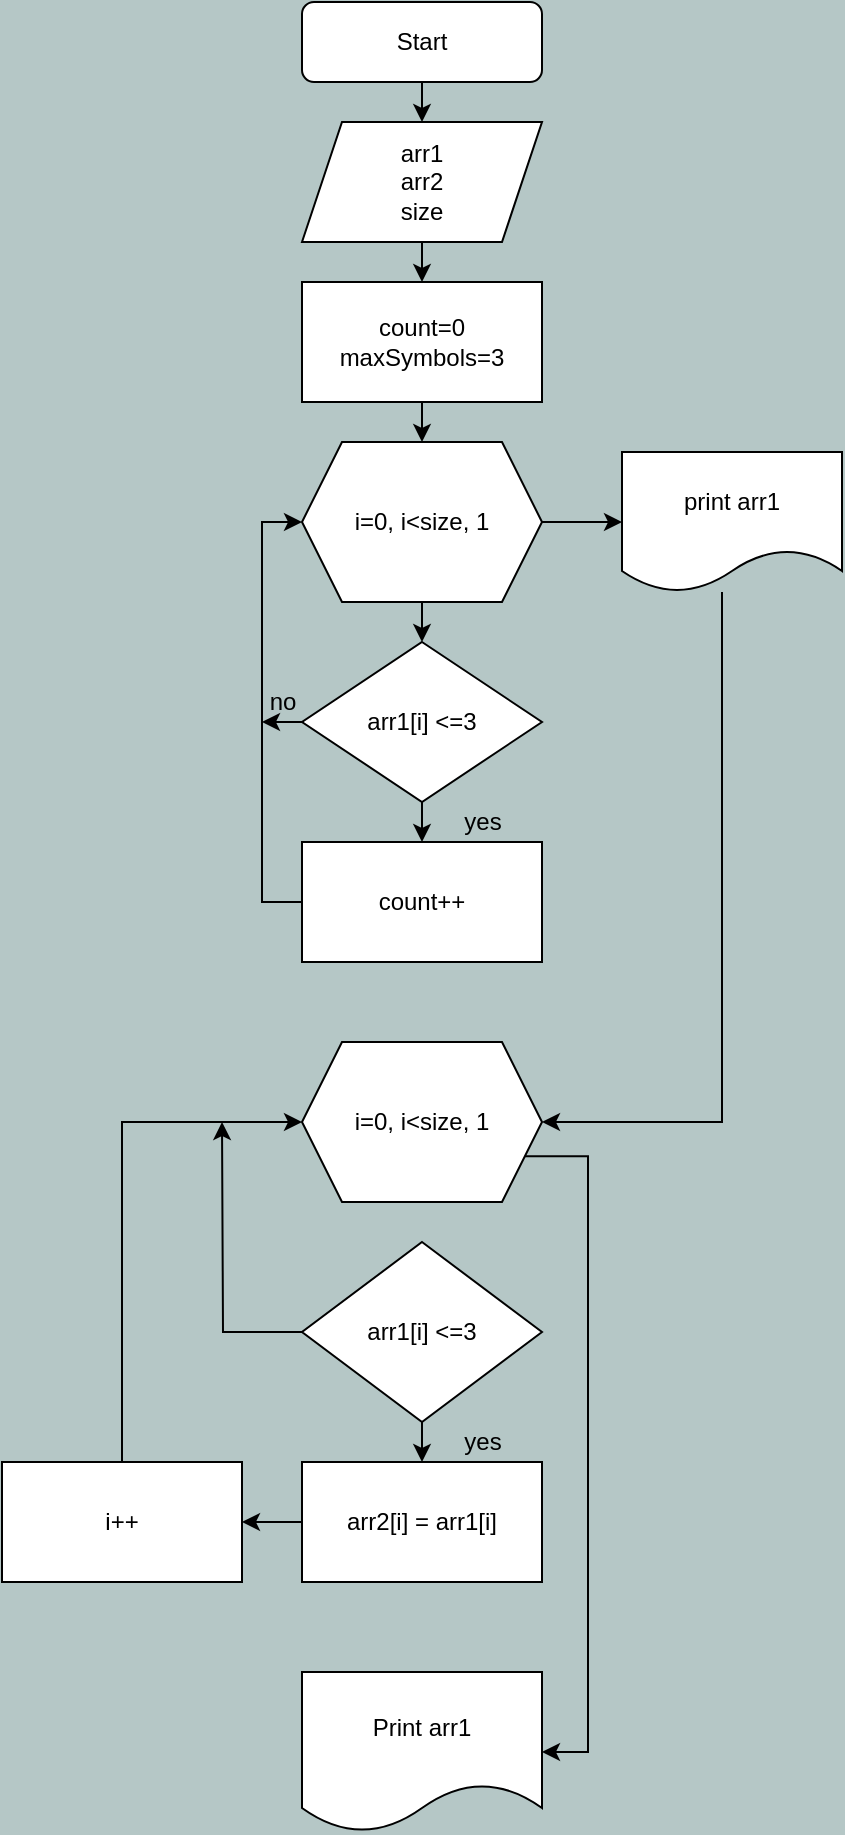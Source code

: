 <mxfile version="20.3.2" type="github"><diagram id="C5RBs43oDa-KdzZeNtuy" name="Page-1"><mxGraphModel dx="992" dy="569" grid="0" gridSize="10" guides="1" tooltips="1" connect="1" arrows="1" fold="1" page="1" pageScale="1" pageWidth="827" pageHeight="1169" background="#B5C7C6" math="0" shadow="0"><root><mxCell id="WIyWlLk6GJQsqaUBKTNV-0"/><mxCell id="WIyWlLk6GJQsqaUBKTNV-1" parent="WIyWlLk6GJQsqaUBKTNV-0"/><mxCell id="8BwjuBjyk4wybFLgOD5N-9" style="edgeStyle=orthogonalEdgeStyle;rounded=0;orthogonalLoop=1;jettySize=auto;html=1;exitX=0.5;exitY=1;exitDx=0;exitDy=0;entryX=0.5;entryY=0;entryDx=0;entryDy=0;" edge="1" parent="WIyWlLk6GJQsqaUBKTNV-1" source="WIyWlLk6GJQsqaUBKTNV-3" target="8BwjuBjyk4wybFLgOD5N-0"><mxGeometry relative="1" as="geometry"/></mxCell><mxCell id="WIyWlLk6GJQsqaUBKTNV-3" value="Start" style="rounded=1;whiteSpace=wrap;html=1;fontSize=12;glass=0;strokeWidth=1;shadow=0;" parent="WIyWlLk6GJQsqaUBKTNV-1" vertex="1"><mxGeometry x="160" y="80" width="120" height="40" as="geometry"/></mxCell><mxCell id="8BwjuBjyk4wybFLgOD5N-10" style="edgeStyle=orthogonalEdgeStyle;rounded=0;orthogonalLoop=1;jettySize=auto;html=1;exitX=0.5;exitY=1;exitDx=0;exitDy=0;entryX=0.5;entryY=0;entryDx=0;entryDy=0;" edge="1" parent="WIyWlLk6GJQsqaUBKTNV-1" source="8BwjuBjyk4wybFLgOD5N-0" target="8BwjuBjyk4wybFLgOD5N-1"><mxGeometry relative="1" as="geometry"/></mxCell><mxCell id="8BwjuBjyk4wybFLgOD5N-0" value="arr1&lt;br&gt;arr2&lt;br&gt;size" style="shape=parallelogram;perimeter=parallelogramPerimeter;whiteSpace=wrap;html=1;fixedSize=1;" vertex="1" parent="WIyWlLk6GJQsqaUBKTNV-1"><mxGeometry x="160" y="140" width="120" height="60" as="geometry"/></mxCell><mxCell id="8BwjuBjyk4wybFLgOD5N-11" style="edgeStyle=orthogonalEdgeStyle;rounded=0;orthogonalLoop=1;jettySize=auto;html=1;exitX=0.5;exitY=1;exitDx=0;exitDy=0;entryX=0.5;entryY=0;entryDx=0;entryDy=0;" edge="1" parent="WIyWlLk6GJQsqaUBKTNV-1" source="8BwjuBjyk4wybFLgOD5N-1" target="8BwjuBjyk4wybFLgOD5N-6"><mxGeometry relative="1" as="geometry"/></mxCell><mxCell id="8BwjuBjyk4wybFLgOD5N-1" value="count=0&lt;br&gt;maxSymbols=3" style="rounded=0;whiteSpace=wrap;html=1;" vertex="1" parent="WIyWlLk6GJQsqaUBKTNV-1"><mxGeometry x="160" y="220" width="120" height="60" as="geometry"/></mxCell><mxCell id="8BwjuBjyk4wybFLgOD5N-12" style="edgeStyle=orthogonalEdgeStyle;rounded=0;orthogonalLoop=1;jettySize=auto;html=1;exitX=0.5;exitY=1;exitDx=0;exitDy=0;entryX=0.5;entryY=0;entryDx=0;entryDy=0;" edge="1" parent="WIyWlLk6GJQsqaUBKTNV-1" source="8BwjuBjyk4wybFLgOD5N-6" target="8BwjuBjyk4wybFLgOD5N-7"><mxGeometry relative="1" as="geometry"/></mxCell><mxCell id="8BwjuBjyk4wybFLgOD5N-24" value="" style="edgeStyle=orthogonalEdgeStyle;rounded=0;orthogonalLoop=1;jettySize=auto;html=1;" edge="1" parent="WIyWlLk6GJQsqaUBKTNV-1" source="8BwjuBjyk4wybFLgOD5N-6" target="8BwjuBjyk4wybFLgOD5N-18"><mxGeometry relative="1" as="geometry"/></mxCell><mxCell id="8BwjuBjyk4wybFLgOD5N-6" value="i=0, i&amp;lt;size, 1" style="shape=hexagon;perimeter=hexagonPerimeter2;whiteSpace=wrap;html=1;fixedSize=1;" vertex="1" parent="WIyWlLk6GJQsqaUBKTNV-1"><mxGeometry x="160" y="300" width="120" height="80" as="geometry"/></mxCell><mxCell id="8BwjuBjyk4wybFLgOD5N-13" style="edgeStyle=orthogonalEdgeStyle;rounded=0;orthogonalLoop=1;jettySize=auto;html=1;exitX=0.5;exitY=1;exitDx=0;exitDy=0;entryX=0.5;entryY=0;entryDx=0;entryDy=0;" edge="1" parent="WIyWlLk6GJQsqaUBKTNV-1" source="8BwjuBjyk4wybFLgOD5N-7" target="8BwjuBjyk4wybFLgOD5N-8"><mxGeometry relative="1" as="geometry"/></mxCell><mxCell id="8BwjuBjyk4wybFLgOD5N-16" style="edgeStyle=orthogonalEdgeStyle;rounded=0;orthogonalLoop=1;jettySize=auto;html=1;exitX=0;exitY=0.5;exitDx=0;exitDy=0;" edge="1" parent="WIyWlLk6GJQsqaUBKTNV-1" source="8BwjuBjyk4wybFLgOD5N-7"><mxGeometry relative="1" as="geometry"><mxPoint x="140" y="440" as="targetPoint"/></mxGeometry></mxCell><mxCell id="8BwjuBjyk4wybFLgOD5N-7" value="arr1[i] &amp;lt;=3" style="rhombus;whiteSpace=wrap;html=1;" vertex="1" parent="WIyWlLk6GJQsqaUBKTNV-1"><mxGeometry x="160" y="400" width="120" height="80" as="geometry"/></mxCell><mxCell id="8BwjuBjyk4wybFLgOD5N-15" style="edgeStyle=orthogonalEdgeStyle;rounded=0;orthogonalLoop=1;jettySize=auto;html=1;exitX=0;exitY=0.5;exitDx=0;exitDy=0;entryX=0;entryY=0.5;entryDx=0;entryDy=0;" edge="1" parent="WIyWlLk6GJQsqaUBKTNV-1" source="8BwjuBjyk4wybFLgOD5N-8" target="8BwjuBjyk4wybFLgOD5N-6"><mxGeometry relative="1" as="geometry"/></mxCell><mxCell id="8BwjuBjyk4wybFLgOD5N-8" value="count++" style="rounded=0;whiteSpace=wrap;html=1;" vertex="1" parent="WIyWlLk6GJQsqaUBKTNV-1"><mxGeometry x="160" y="500" width="120" height="60" as="geometry"/></mxCell><mxCell id="8BwjuBjyk4wybFLgOD5N-14" value="yes" style="text;html=1;align=center;verticalAlign=middle;resizable=0;points=[];autosize=1;strokeColor=none;fillColor=none;" vertex="1" parent="WIyWlLk6GJQsqaUBKTNV-1"><mxGeometry x="230" y="475" width="40" height="30" as="geometry"/></mxCell><mxCell id="8BwjuBjyk4wybFLgOD5N-17" value="no" style="text;html=1;align=center;verticalAlign=middle;resizable=0;points=[];autosize=1;strokeColor=none;fillColor=none;" vertex="1" parent="WIyWlLk6GJQsqaUBKTNV-1"><mxGeometry x="130" y="415" width="40" height="30" as="geometry"/></mxCell><mxCell id="8BwjuBjyk4wybFLgOD5N-27" style="edgeStyle=orthogonalEdgeStyle;rounded=0;orthogonalLoop=1;jettySize=auto;html=1;entryX=1;entryY=0.5;entryDx=0;entryDy=0;" edge="1" parent="WIyWlLk6GJQsqaUBKTNV-1" source="8BwjuBjyk4wybFLgOD5N-18" target="8BwjuBjyk4wybFLgOD5N-25"><mxGeometry relative="1" as="geometry"><Array as="points"><mxPoint x="370" y="640"/></Array></mxGeometry></mxCell><mxCell id="8BwjuBjyk4wybFLgOD5N-18" value="print arr1" style="shape=document;whiteSpace=wrap;html=1;boundedLbl=1;" vertex="1" parent="WIyWlLk6GJQsqaUBKTNV-1"><mxGeometry x="320" y="305" width="110" height="70" as="geometry"/></mxCell><mxCell id="8BwjuBjyk4wybFLgOD5N-37" style="edgeStyle=orthogonalEdgeStyle;rounded=0;orthogonalLoop=1;jettySize=auto;html=1;exitX=1;exitY=0.75;exitDx=0;exitDy=0;entryX=1;entryY=0.5;entryDx=0;entryDy=0;" edge="1" parent="WIyWlLk6GJQsqaUBKTNV-1" source="8BwjuBjyk4wybFLgOD5N-25" target="8BwjuBjyk4wybFLgOD5N-36"><mxGeometry relative="1" as="geometry"><Array as="points"><mxPoint x="303" y="657"/><mxPoint x="303" y="955"/></Array></mxGeometry></mxCell><mxCell id="8BwjuBjyk4wybFLgOD5N-25" value="i=0, i&amp;lt;size, 1" style="shape=hexagon;perimeter=hexagonPerimeter2;whiteSpace=wrap;html=1;fixedSize=1;" vertex="1" parent="WIyWlLk6GJQsqaUBKTNV-1"><mxGeometry x="160" y="600" width="120" height="80" as="geometry"/></mxCell><mxCell id="8BwjuBjyk4wybFLgOD5N-33" style="edgeStyle=orthogonalEdgeStyle;rounded=0;orthogonalLoop=1;jettySize=auto;html=1;" edge="1" parent="WIyWlLk6GJQsqaUBKTNV-1" source="8BwjuBjyk4wybFLgOD5N-28"><mxGeometry relative="1" as="geometry"><mxPoint x="120" y="640" as="targetPoint"/></mxGeometry></mxCell><mxCell id="8BwjuBjyk4wybFLgOD5N-34" style="edgeStyle=orthogonalEdgeStyle;rounded=0;orthogonalLoop=1;jettySize=auto;html=1;exitX=0.5;exitY=1;exitDx=0;exitDy=0;entryX=0.5;entryY=0;entryDx=0;entryDy=0;" edge="1" parent="WIyWlLk6GJQsqaUBKTNV-1" source="8BwjuBjyk4wybFLgOD5N-28" target="8BwjuBjyk4wybFLgOD5N-29"><mxGeometry relative="1" as="geometry"/></mxCell><mxCell id="8BwjuBjyk4wybFLgOD5N-28" value="arr1[i] &amp;lt;=3" style="rhombus;whiteSpace=wrap;html=1;" vertex="1" parent="WIyWlLk6GJQsqaUBKTNV-1"><mxGeometry x="160" y="700" width="120" height="90" as="geometry"/></mxCell><mxCell id="8BwjuBjyk4wybFLgOD5N-31" value="" style="edgeStyle=orthogonalEdgeStyle;rounded=0;orthogonalLoop=1;jettySize=auto;html=1;" edge="1" parent="WIyWlLk6GJQsqaUBKTNV-1" source="8BwjuBjyk4wybFLgOD5N-29" target="8BwjuBjyk4wybFLgOD5N-30"><mxGeometry relative="1" as="geometry"/></mxCell><mxCell id="8BwjuBjyk4wybFLgOD5N-29" value="arr2[i] = arr1[i]" style="rounded=0;whiteSpace=wrap;html=1;" vertex="1" parent="WIyWlLk6GJQsqaUBKTNV-1"><mxGeometry x="160" y="810" width="120" height="60" as="geometry"/></mxCell><mxCell id="8BwjuBjyk4wybFLgOD5N-32" style="edgeStyle=orthogonalEdgeStyle;rounded=0;orthogonalLoop=1;jettySize=auto;html=1;exitX=0.5;exitY=0;exitDx=0;exitDy=0;entryX=0;entryY=0.5;entryDx=0;entryDy=0;" edge="1" parent="WIyWlLk6GJQsqaUBKTNV-1" source="8BwjuBjyk4wybFLgOD5N-30" target="8BwjuBjyk4wybFLgOD5N-25"><mxGeometry relative="1" as="geometry"/></mxCell><mxCell id="8BwjuBjyk4wybFLgOD5N-30" value="i++" style="rounded=0;whiteSpace=wrap;html=1;" vertex="1" parent="WIyWlLk6GJQsqaUBKTNV-1"><mxGeometry x="10" y="810" width="120" height="60" as="geometry"/></mxCell><mxCell id="8BwjuBjyk4wybFLgOD5N-35" value="yes" style="text;html=1;align=center;verticalAlign=middle;resizable=0;points=[];autosize=1;strokeColor=none;fillColor=none;" vertex="1" parent="WIyWlLk6GJQsqaUBKTNV-1"><mxGeometry x="230" y="785" width="40" height="30" as="geometry"/></mxCell><mxCell id="8BwjuBjyk4wybFLgOD5N-36" value="Print arr1" style="shape=document;whiteSpace=wrap;html=1;boundedLbl=1;" vertex="1" parent="WIyWlLk6GJQsqaUBKTNV-1"><mxGeometry x="160" y="915" width="120" height="80" as="geometry"/></mxCell></root></mxGraphModel></diagram></mxfile>